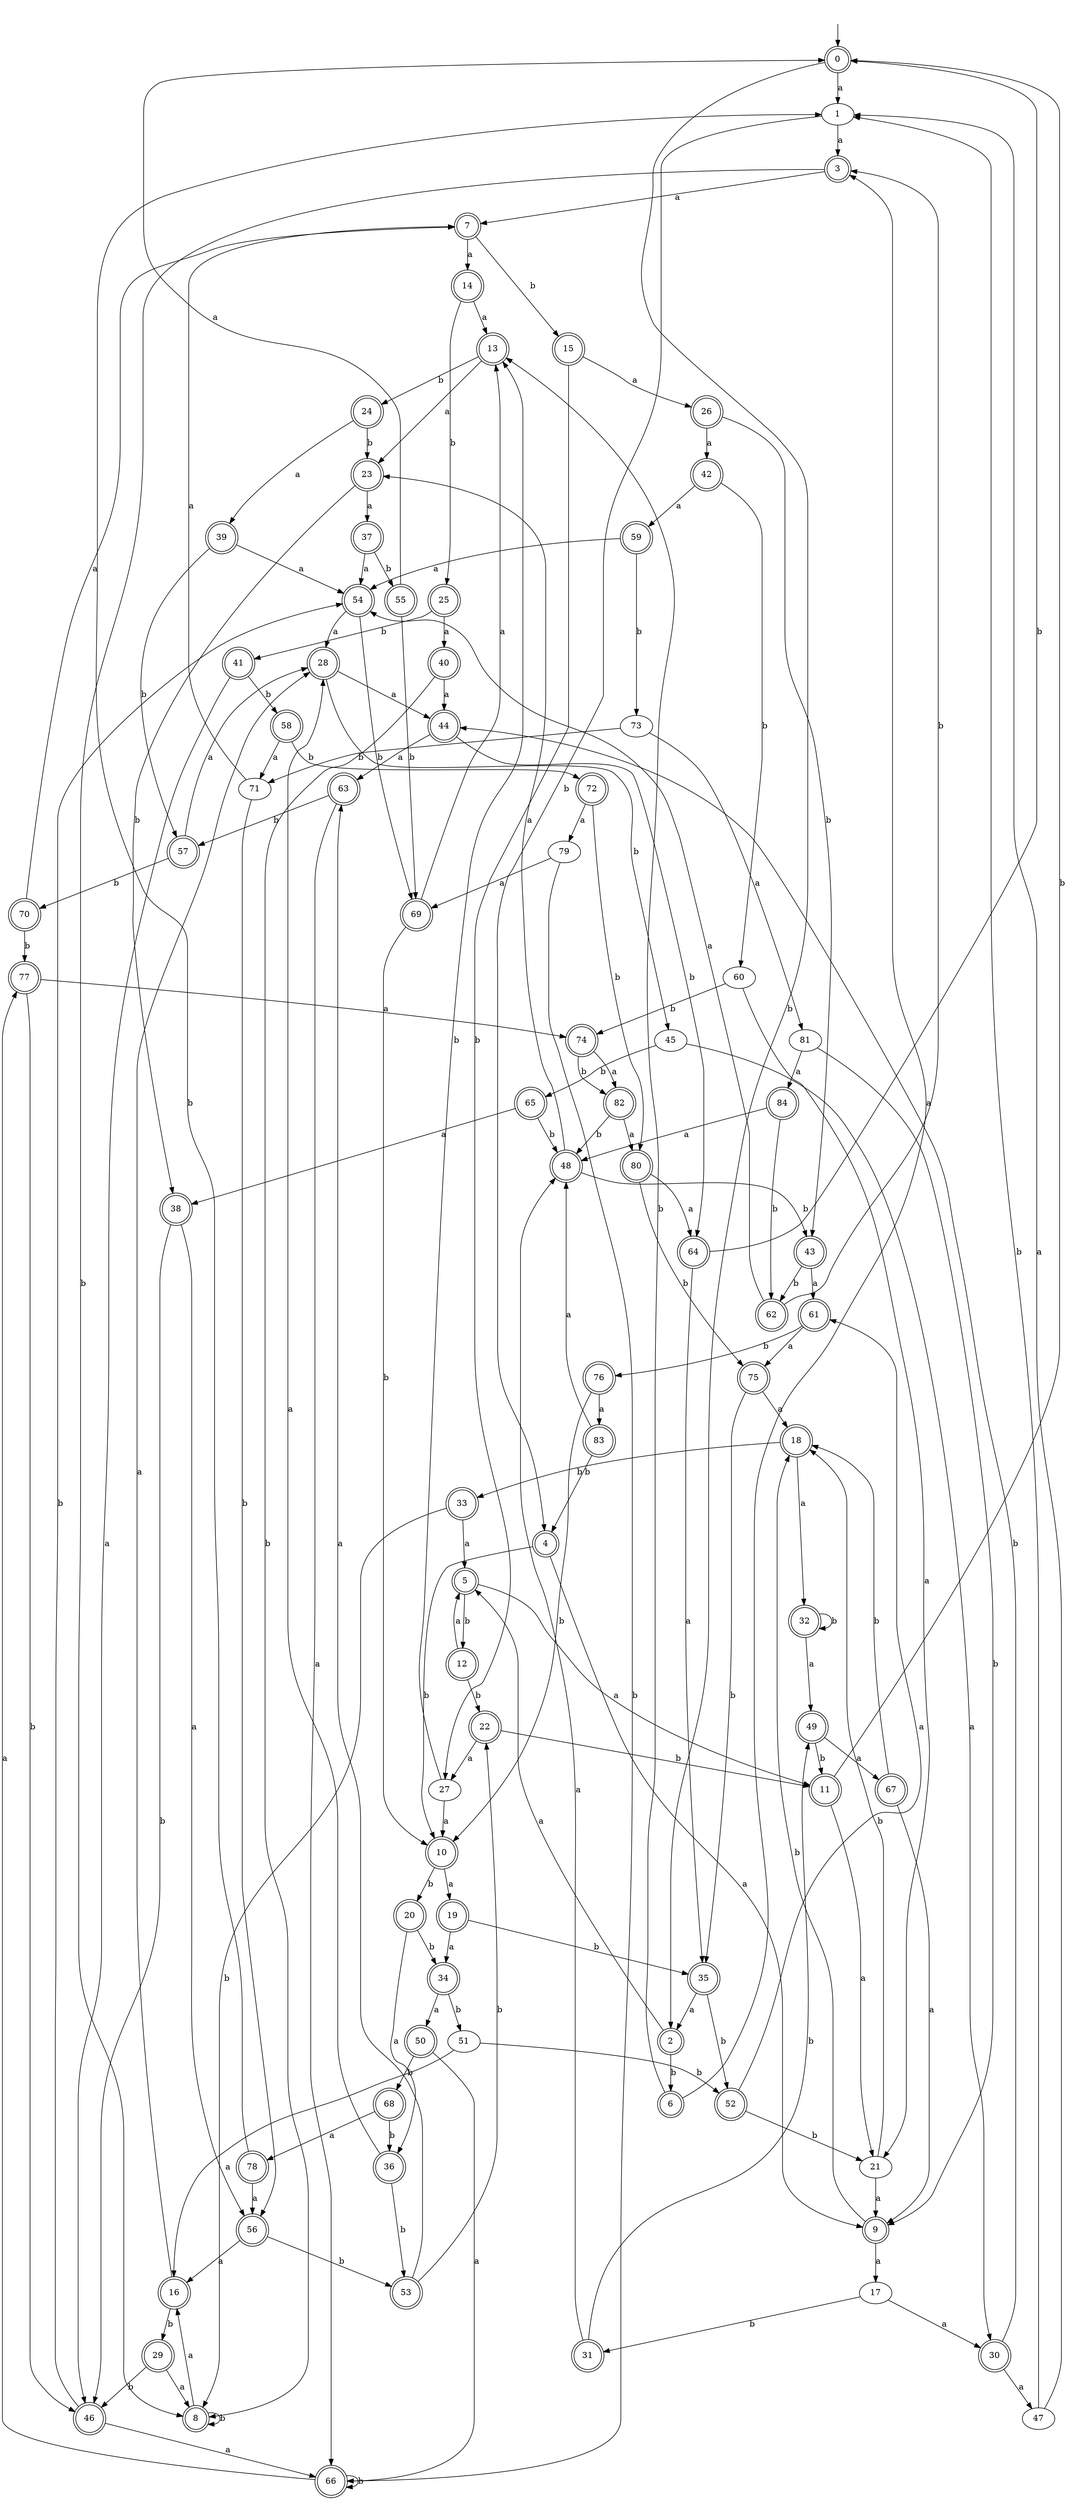 digraph RandomDFA {
  __start0 [label="", shape=none];
  __start0 -> 0 [label=""];
  0 [shape=circle] [shape=doublecircle]
  0 -> 1 [label="a"]
  0 -> 2 [label="b"]
  1
  1 -> 3 [label="a"]
  1 -> 4 [label="b"]
  2 [shape=doublecircle]
  2 -> 5 [label="a"]
  2 -> 6 [label="b"]
  3 [shape=doublecircle]
  3 -> 7 [label="a"]
  3 -> 8 [label="b"]
  4 [shape=doublecircle]
  4 -> 9 [label="a"]
  4 -> 10 [label="b"]
  5 [shape=doublecircle]
  5 -> 11 [label="a"]
  5 -> 12 [label="b"]
  6 [shape=doublecircle]
  6 -> 3 [label="a"]
  6 -> 13 [label="b"]
  7 [shape=doublecircle]
  7 -> 14 [label="a"]
  7 -> 15 [label="b"]
  8 [shape=doublecircle]
  8 -> 16 [label="a"]
  8 -> 8 [label="b"]
  9 [shape=doublecircle]
  9 -> 17 [label="a"]
  9 -> 18 [label="b"]
  10 [shape=doublecircle]
  10 -> 19 [label="a"]
  10 -> 20 [label="b"]
  11 [shape=doublecircle]
  11 -> 21 [label="a"]
  11 -> 0 [label="b"]
  12 [shape=doublecircle]
  12 -> 5 [label="a"]
  12 -> 22 [label="b"]
  13 [shape=doublecircle]
  13 -> 23 [label="a"]
  13 -> 24 [label="b"]
  14 [shape=doublecircle]
  14 -> 13 [label="a"]
  14 -> 25 [label="b"]
  15 [shape=doublecircle]
  15 -> 26 [label="a"]
  15 -> 27 [label="b"]
  16 [shape=doublecircle]
  16 -> 28 [label="a"]
  16 -> 29 [label="b"]
  17
  17 -> 30 [label="a"]
  17 -> 31 [label="b"]
  18 [shape=doublecircle]
  18 -> 32 [label="a"]
  18 -> 33 [label="b"]
  19 [shape=doublecircle]
  19 -> 34 [label="a"]
  19 -> 35 [label="b"]
  20 [shape=doublecircle]
  20 -> 36 [label="a"]
  20 -> 34 [label="b"]
  21
  21 -> 9 [label="a"]
  21 -> 18 [label="b"]
  22 [shape=doublecircle]
  22 -> 27 [label="a"]
  22 -> 11 [label="b"]
  23 [shape=doublecircle]
  23 -> 37 [label="a"]
  23 -> 38 [label="b"]
  24 [shape=doublecircle]
  24 -> 39 [label="a"]
  24 -> 23 [label="b"]
  25 [shape=doublecircle]
  25 -> 40 [label="a"]
  25 -> 41 [label="b"]
  26 [shape=doublecircle]
  26 -> 42 [label="a"]
  26 -> 43 [label="b"]
  27
  27 -> 10 [label="a"]
  27 -> 13 [label="b"]
  28 [shape=doublecircle]
  28 -> 44 [label="a"]
  28 -> 45 [label="b"]
  29 [shape=doublecircle]
  29 -> 8 [label="a"]
  29 -> 46 [label="b"]
  30 [shape=doublecircle]
  30 -> 47 [label="a"]
  30 -> 44 [label="b"]
  31 [shape=doublecircle]
  31 -> 48 [label="a"]
  31 -> 49 [label="b"]
  32 [shape=doublecircle]
  32 -> 49 [label="a"]
  32 -> 32 [label="b"]
  33 [shape=doublecircle]
  33 -> 5 [label="a"]
  33 -> 8 [label="b"]
  34 [shape=doublecircle]
  34 -> 50 [label="a"]
  34 -> 51 [label="b"]
  35 [shape=doublecircle]
  35 -> 2 [label="a"]
  35 -> 52 [label="b"]
  36 [shape=doublecircle]
  36 -> 28 [label="a"]
  36 -> 53 [label="b"]
  37 [shape=doublecircle]
  37 -> 54 [label="a"]
  37 -> 55 [label="b"]
  38 [shape=doublecircle]
  38 -> 56 [label="a"]
  38 -> 46 [label="b"]
  39 [shape=doublecircle]
  39 -> 54 [label="a"]
  39 -> 57 [label="b"]
  40 [shape=doublecircle]
  40 -> 44 [label="a"]
  40 -> 8 [label="b"]
  41 [shape=doublecircle]
  41 -> 46 [label="a"]
  41 -> 58 [label="b"]
  42 [shape=doublecircle]
  42 -> 59 [label="a"]
  42 -> 60 [label="b"]
  43 [shape=doublecircle]
  43 -> 61 [label="a"]
  43 -> 62 [label="b"]
  44 [shape=doublecircle]
  44 -> 63 [label="a"]
  44 -> 64 [label="b"]
  45
  45 -> 30 [label="a"]
  45 -> 65 [label="b"]
  46 [shape=doublecircle]
  46 -> 66 [label="a"]
  46 -> 54 [label="b"]
  47
  47 -> 1 [label="a"]
  47 -> 1 [label="b"]
  48 [shape=doublecircle]
  48 -> 23 [label="a"]
  48 -> 43 [label="b"]
  49 [shape=doublecircle]
  49 -> 67 [label="a"]
  49 -> 11 [label="b"]
  50 [shape=doublecircle]
  50 -> 66 [label="a"]
  50 -> 68 [label="b"]
  51
  51 -> 16 [label="a"]
  51 -> 52 [label="b"]
  52 [shape=doublecircle]
  52 -> 61 [label="a"]
  52 -> 21 [label="b"]
  53 [shape=doublecircle]
  53 -> 63 [label="a"]
  53 -> 22 [label="b"]
  54 [shape=doublecircle]
  54 -> 28 [label="a"]
  54 -> 69 [label="b"]
  55 [shape=doublecircle]
  55 -> 0 [label="a"]
  55 -> 69 [label="b"]
  56 [shape=doublecircle]
  56 -> 16 [label="a"]
  56 -> 53 [label="b"]
  57 [shape=doublecircle]
  57 -> 28 [label="a"]
  57 -> 70 [label="b"]
  58 [shape=doublecircle]
  58 -> 71 [label="a"]
  58 -> 72 [label="b"]
  59 [shape=doublecircle]
  59 -> 54 [label="a"]
  59 -> 73 [label="b"]
  60
  60 -> 21 [label="a"]
  60 -> 74 [label="b"]
  61 [shape=doublecircle]
  61 -> 75 [label="a"]
  61 -> 76 [label="b"]
  62 [shape=doublecircle]
  62 -> 54 [label="a"]
  62 -> 3 [label="b"]
  63 [shape=doublecircle]
  63 -> 66 [label="a"]
  63 -> 57 [label="b"]
  64 [shape=doublecircle]
  64 -> 35 [label="a"]
  64 -> 0 [label="b"]
  65 [shape=doublecircle]
  65 -> 38 [label="a"]
  65 -> 48 [label="b"]
  66 [shape=doublecircle]
  66 -> 77 [label="a"]
  66 -> 66 [label="b"]
  67 [shape=doublecircle]
  67 -> 9 [label="a"]
  67 -> 18 [label="b"]
  68 [shape=doublecircle]
  68 -> 78 [label="a"]
  68 -> 36 [label="b"]
  69 [shape=doublecircle]
  69 -> 13 [label="a"]
  69 -> 10 [label="b"]
  70 [shape=doublecircle]
  70 -> 7 [label="a"]
  70 -> 77 [label="b"]
  71
  71 -> 7 [label="a"]
  71 -> 56 [label="b"]
  72 [shape=doublecircle]
  72 -> 79 [label="a"]
  72 -> 80 [label="b"]
  73
  73 -> 81 [label="a"]
  73 -> 71 [label="b"]
  74 [shape=doublecircle]
  74 -> 82 [label="a"]
  74 -> 82 [label="b"]
  75 [shape=doublecircle]
  75 -> 18 [label="a"]
  75 -> 35 [label="b"]
  76 [shape=doublecircle]
  76 -> 83 [label="a"]
  76 -> 10 [label="b"]
  77 [shape=doublecircle]
  77 -> 74 [label="a"]
  77 -> 46 [label="b"]
  78 [shape=doublecircle]
  78 -> 56 [label="a"]
  78 -> 1 [label="b"]
  79
  79 -> 69 [label="a"]
  79 -> 66 [label="b"]
  80 [shape=doublecircle]
  80 -> 64 [label="a"]
  80 -> 75 [label="b"]
  81
  81 -> 84 [label="a"]
  81 -> 9 [label="b"]
  82 [shape=doublecircle]
  82 -> 80 [label="a"]
  82 -> 48 [label="b"]
  83 [shape=doublecircle]
  83 -> 48 [label="a"]
  83 -> 4 [label="b"]
  84 [shape=doublecircle]
  84 -> 48 [label="a"]
  84 -> 62 [label="b"]
}

